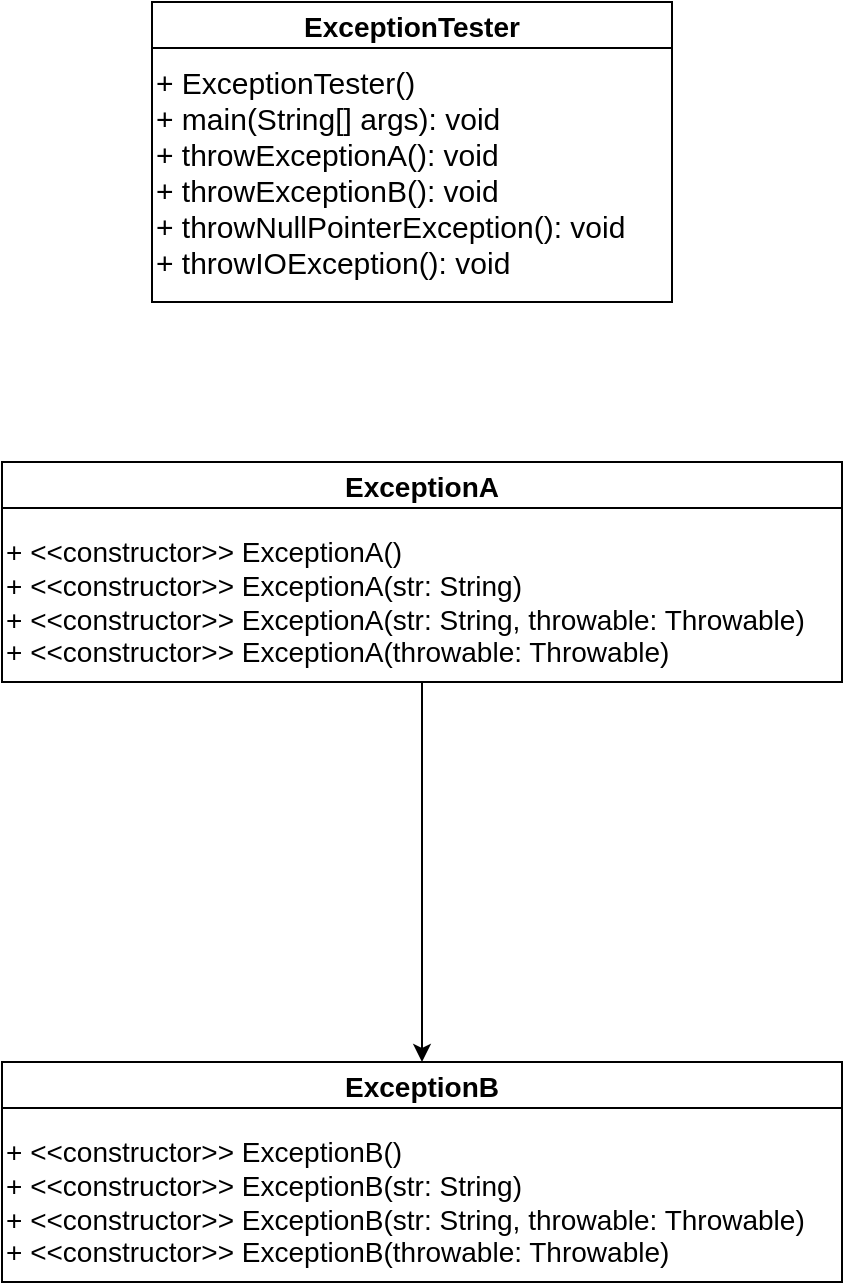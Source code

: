 <mxfile version="24.4.4" type="device">
  <diagram name="Page-1" id="EAb5sakuiqaA4_lgvpah">
    <mxGraphModel dx="1615" dy="868" grid="1" gridSize="10" guides="1" tooltips="1" connect="1" arrows="1" fold="1" page="1" pageScale="1" pageWidth="850" pageHeight="1100" math="0" shadow="0">
      <root>
        <mxCell id="0" />
        <mxCell id="1" parent="0" />
        <mxCell id="4lZJxfbPMfUEMikzSrb2-1" value="ExceptionTester" style="swimlane;fontSize=14;startSize=23;" vertex="1" parent="1">
          <mxGeometry x="290" y="150" width="260" height="150" as="geometry" />
        </mxCell>
        <mxCell id="4lZJxfbPMfUEMikzSrb2-2" value="&lt;div&gt;+ ExceptionTester()&lt;br&gt;&lt;/div&gt;&lt;div&gt;+ main(String[] args): void&lt;/div&gt;&lt;div&gt;+ throwExceptionA(): void&lt;/div&gt;&lt;div&gt;+ throwExceptionB(): void&lt;/div&gt;&lt;div&gt;+ throwNullPointerException(): void&lt;/div&gt;&lt;div&gt;+ throwIOException(): void&lt;/div&gt;" style="text;html=1;align=left;verticalAlign=middle;resizable=0;points=[];autosize=1;strokeColor=none;fillColor=none;fontSize=15;" vertex="1" parent="4lZJxfbPMfUEMikzSrb2-1">
          <mxGeometry y="25" width="260" height="120" as="geometry" />
        </mxCell>
        <mxCell id="4lZJxfbPMfUEMikzSrb2-5" value="ExceptionA" style="swimlane;fontSize=14;startSize=23;" vertex="1" parent="1">
          <mxGeometry x="215" y="380" width="420" height="110" as="geometry" />
        </mxCell>
        <mxCell id="4lZJxfbPMfUEMikzSrb2-7" value="+ &amp;lt;&amp;lt;constructor&amp;gt;&amp;gt; ExceptionA(&lt;span style=&quot;background-color: initial;&quot;&gt;)&lt;/span&gt;&lt;div style=&quot;font-size: 14px;&quot;&gt;&lt;div style=&quot;font-size: 14px;&quot;&gt;&lt;span style=&quot;background-color: initial; font-size: 14px;&quot;&gt;+&amp;nbsp;&lt;/span&gt;&lt;span style=&quot;background-color: initial;&quot;&gt;&amp;lt;&amp;lt;constructor&amp;gt;&amp;gt; ExceptionA(str: String&lt;/span&gt;&lt;span style=&quot;background-color: initial;&quot;&gt;)&lt;/span&gt;&lt;/div&gt;&lt;div style=&quot;font-size: 14px;&quot;&gt;+&amp;nbsp;&lt;span style=&quot;background-color: initial;&quot;&gt;&amp;lt;&amp;lt;constructor&amp;gt;&amp;gt; ExceptionA(str: String, throwable: Throwable&lt;/span&gt;&lt;span style=&quot;background-color: initial;&quot;&gt;)&lt;/span&gt;&lt;/div&gt;&lt;div style=&quot;font-size: 14px;&quot;&gt;&lt;span style=&quot;background-color: initial;&quot;&gt;+&amp;nbsp;&lt;/span&gt;&lt;span style=&quot;background-color: initial;&quot;&gt;&amp;lt;&amp;lt;constructor&amp;gt;&amp;gt; ExceptionA(throwable: Throwable&lt;/span&gt;&lt;span style=&quot;background-color: initial;&quot;&gt;)&lt;/span&gt;&lt;/div&gt;&lt;/div&gt;" style="text;html=1;align=left;verticalAlign=middle;resizable=0;points=[];autosize=1;strokeColor=none;fillColor=none;fontSize=14;" vertex="1" parent="4lZJxfbPMfUEMikzSrb2-5">
          <mxGeometry y="30" width="420" height="80" as="geometry" />
        </mxCell>
        <mxCell id="4lZJxfbPMfUEMikzSrb2-32" value="ExceptionB" style="swimlane;fontSize=14;startSize=23;" vertex="1" parent="1">
          <mxGeometry x="215" y="680" width="420" height="110" as="geometry" />
        </mxCell>
        <mxCell id="4lZJxfbPMfUEMikzSrb2-33" value="+ &amp;lt;&amp;lt;constructor&amp;gt;&amp;gt; ExceptionB(&lt;span style=&quot;background-color: initial;&quot;&gt;)&lt;/span&gt;&lt;div style=&quot;font-size: 14px;&quot;&gt;&lt;div style=&quot;font-size: 14px;&quot;&gt;&lt;span style=&quot;background-color: initial; font-size: 14px;&quot;&gt;+&amp;nbsp;&lt;/span&gt;&lt;span style=&quot;background-color: initial;&quot;&gt;&amp;lt;&amp;lt;constructor&amp;gt;&amp;gt; ExceptionB(str: String&lt;/span&gt;&lt;span style=&quot;background-color: initial;&quot;&gt;)&lt;/span&gt;&lt;/div&gt;&lt;div style=&quot;font-size: 14px;&quot;&gt;+&amp;nbsp;&lt;span style=&quot;background-color: initial;&quot;&gt;&amp;lt;&amp;lt;constructor&amp;gt;&amp;gt; ExceptionB(str: String, throwable: Throwable&lt;/span&gt;&lt;span style=&quot;background-color: initial;&quot;&gt;)&lt;/span&gt;&lt;/div&gt;&lt;div style=&quot;font-size: 14px;&quot;&gt;&lt;span style=&quot;background-color: initial;&quot;&gt;+&amp;nbsp;&lt;/span&gt;&lt;span style=&quot;background-color: initial;&quot;&gt;&amp;lt;&amp;lt;constructor&amp;gt;&amp;gt; ExceptionB(throwable: Throwable&lt;/span&gt;&lt;span style=&quot;background-color: initial;&quot;&gt;)&lt;/span&gt;&lt;/div&gt;&lt;/div&gt;" style="text;html=1;align=left;verticalAlign=middle;resizable=0;points=[];autosize=1;strokeColor=none;fillColor=none;fontSize=14;" vertex="1" parent="4lZJxfbPMfUEMikzSrb2-32">
          <mxGeometry y="30" width="420" height="80" as="geometry" />
        </mxCell>
        <mxCell id="4lZJxfbPMfUEMikzSrb2-34" style="edgeStyle=orthogonalEdgeStyle;rounded=0;orthogonalLoop=1;jettySize=auto;html=1;entryX=0.5;entryY=0;entryDx=0;entryDy=0;" edge="1" parent="1" source="4lZJxfbPMfUEMikzSrb2-7" target="4lZJxfbPMfUEMikzSrb2-32">
          <mxGeometry relative="1" as="geometry" />
        </mxCell>
      </root>
    </mxGraphModel>
  </diagram>
</mxfile>
